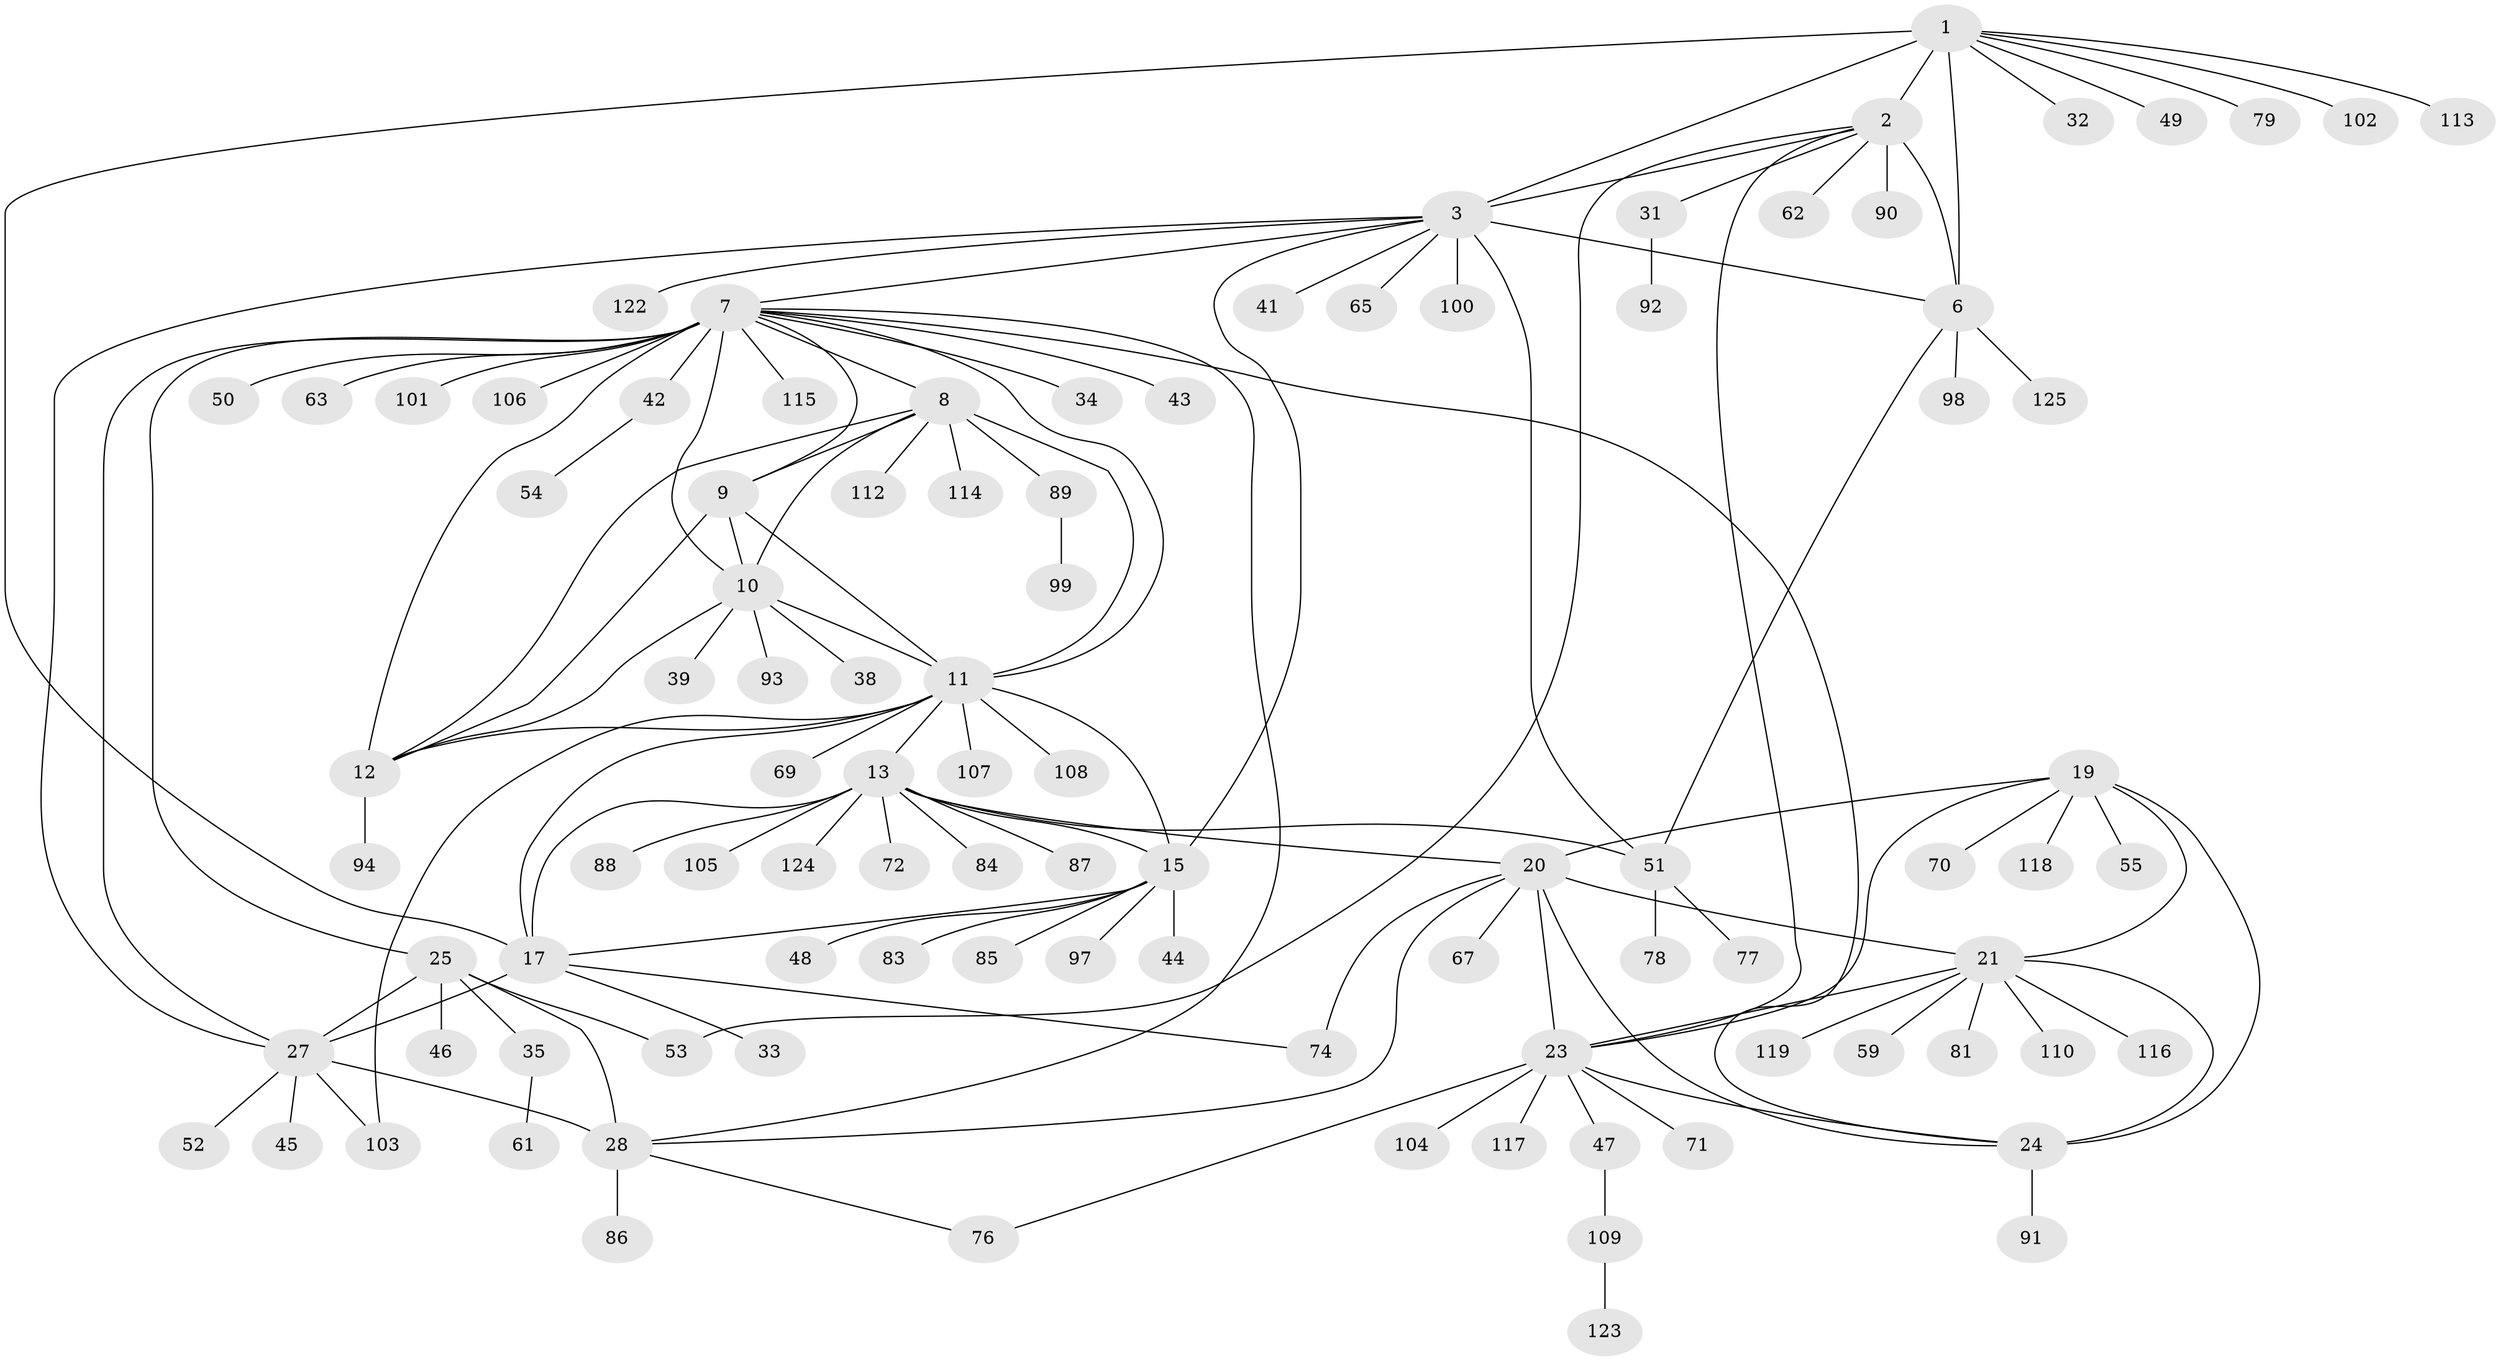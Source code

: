 // Generated by graph-tools (version 1.1) at 2025/24/03/03/25 07:24:14]
// undirected, 97 vertices, 134 edges
graph export_dot {
graph [start="1"]
  node [color=gray90,style=filled];
  1 [super="+4"];
  2 [super="+5"];
  3 [super="+56"];
  6 [super="+57"];
  7 [super="+29"];
  8;
  9 [super="+73"];
  10 [super="+120"];
  11 [super="+16"];
  12 [super="+80"];
  13 [super="+14"];
  15 [super="+40"];
  17 [super="+18"];
  19 [super="+68"];
  20 [super="+64"];
  21 [super="+22"];
  23 [super="+36"];
  24 [super="+60"];
  25 [super="+26"];
  27 [super="+30"];
  28 [super="+58"];
  31;
  32;
  33;
  34;
  35 [super="+37"];
  38;
  39 [super="+66"];
  41;
  42;
  43;
  44;
  45;
  46;
  47;
  48;
  49;
  50;
  51 [super="+75"];
  52;
  53 [super="+82"];
  54;
  55;
  59;
  61;
  62 [super="+95"];
  63;
  65;
  67;
  69;
  70;
  71;
  72;
  74 [super="+121"];
  76;
  77 [super="+111"];
  78;
  79;
  81;
  83;
  84 [super="+96"];
  85;
  86;
  87;
  88;
  89;
  90;
  91;
  92;
  93;
  94;
  97;
  98;
  99;
  100;
  101;
  102;
  103;
  104;
  105;
  106;
  107;
  108;
  109;
  110;
  112;
  113;
  114;
  115;
  116;
  117;
  118;
  119;
  122;
  123;
  124;
  125;
  1 -- 2 [weight=4];
  1 -- 3 [weight=2];
  1 -- 6 [weight=2];
  1 -- 32;
  1 -- 79;
  1 -- 102;
  1 -- 113;
  1 -- 49;
  1 -- 17;
  2 -- 3 [weight=2];
  2 -- 6 [weight=2];
  2 -- 23;
  2 -- 90;
  2 -- 62;
  2 -- 31;
  2 -- 53;
  3 -- 6;
  3 -- 7;
  3 -- 41;
  3 -- 51;
  3 -- 65;
  3 -- 100;
  3 -- 122;
  3 -- 15;
  3 -- 27;
  6 -- 98;
  6 -- 125;
  6 -- 51;
  7 -- 8;
  7 -- 9;
  7 -- 10;
  7 -- 11;
  7 -- 12;
  7 -- 24;
  7 -- 34;
  7 -- 42;
  7 -- 101;
  7 -- 106;
  7 -- 43;
  7 -- 50;
  7 -- 115;
  7 -- 25 [weight=2];
  7 -- 27 [weight=2];
  7 -- 28;
  7 -- 63;
  8 -- 9;
  8 -- 10;
  8 -- 11;
  8 -- 12;
  8 -- 89;
  8 -- 112;
  8 -- 114;
  9 -- 10;
  9 -- 11;
  9 -- 12;
  10 -- 11;
  10 -- 12;
  10 -- 38;
  10 -- 39;
  10 -- 93;
  11 -- 12;
  11 -- 69;
  11 -- 107;
  11 -- 108 [weight=2];
  11 -- 17 [weight=2];
  11 -- 103;
  11 -- 13 [weight=2];
  11 -- 15;
  12 -- 94;
  13 -- 15 [weight=2];
  13 -- 17 [weight=4];
  13 -- 51;
  13 -- 87;
  13 -- 88;
  13 -- 72;
  13 -- 105;
  13 -- 20;
  13 -- 84;
  13 -- 124;
  15 -- 17 [weight=2];
  15 -- 44;
  15 -- 48;
  15 -- 83;
  15 -- 85;
  15 -- 97;
  17 -- 33;
  17 -- 74;
  17 -- 27;
  19 -- 20;
  19 -- 21 [weight=2];
  19 -- 23;
  19 -- 24;
  19 -- 55;
  19 -- 70;
  19 -- 118;
  20 -- 21 [weight=2];
  20 -- 23;
  20 -- 24;
  20 -- 28;
  20 -- 67;
  20 -- 74;
  21 -- 23 [weight=2];
  21 -- 24 [weight=2];
  21 -- 81;
  21 -- 110;
  21 -- 116;
  21 -- 119;
  21 -- 59;
  23 -- 24;
  23 -- 47;
  23 -- 71;
  23 -- 76;
  23 -- 104;
  23 -- 117;
  24 -- 91;
  25 -- 27 [weight=4];
  25 -- 28 [weight=2];
  25 -- 35;
  25 -- 46;
  25 -- 53;
  27 -- 28 [weight=2];
  27 -- 103;
  27 -- 52;
  27 -- 45;
  28 -- 76;
  28 -- 86;
  31 -- 92;
  35 -- 61;
  42 -- 54;
  47 -- 109;
  51 -- 77;
  51 -- 78;
  89 -- 99;
  109 -- 123;
}
